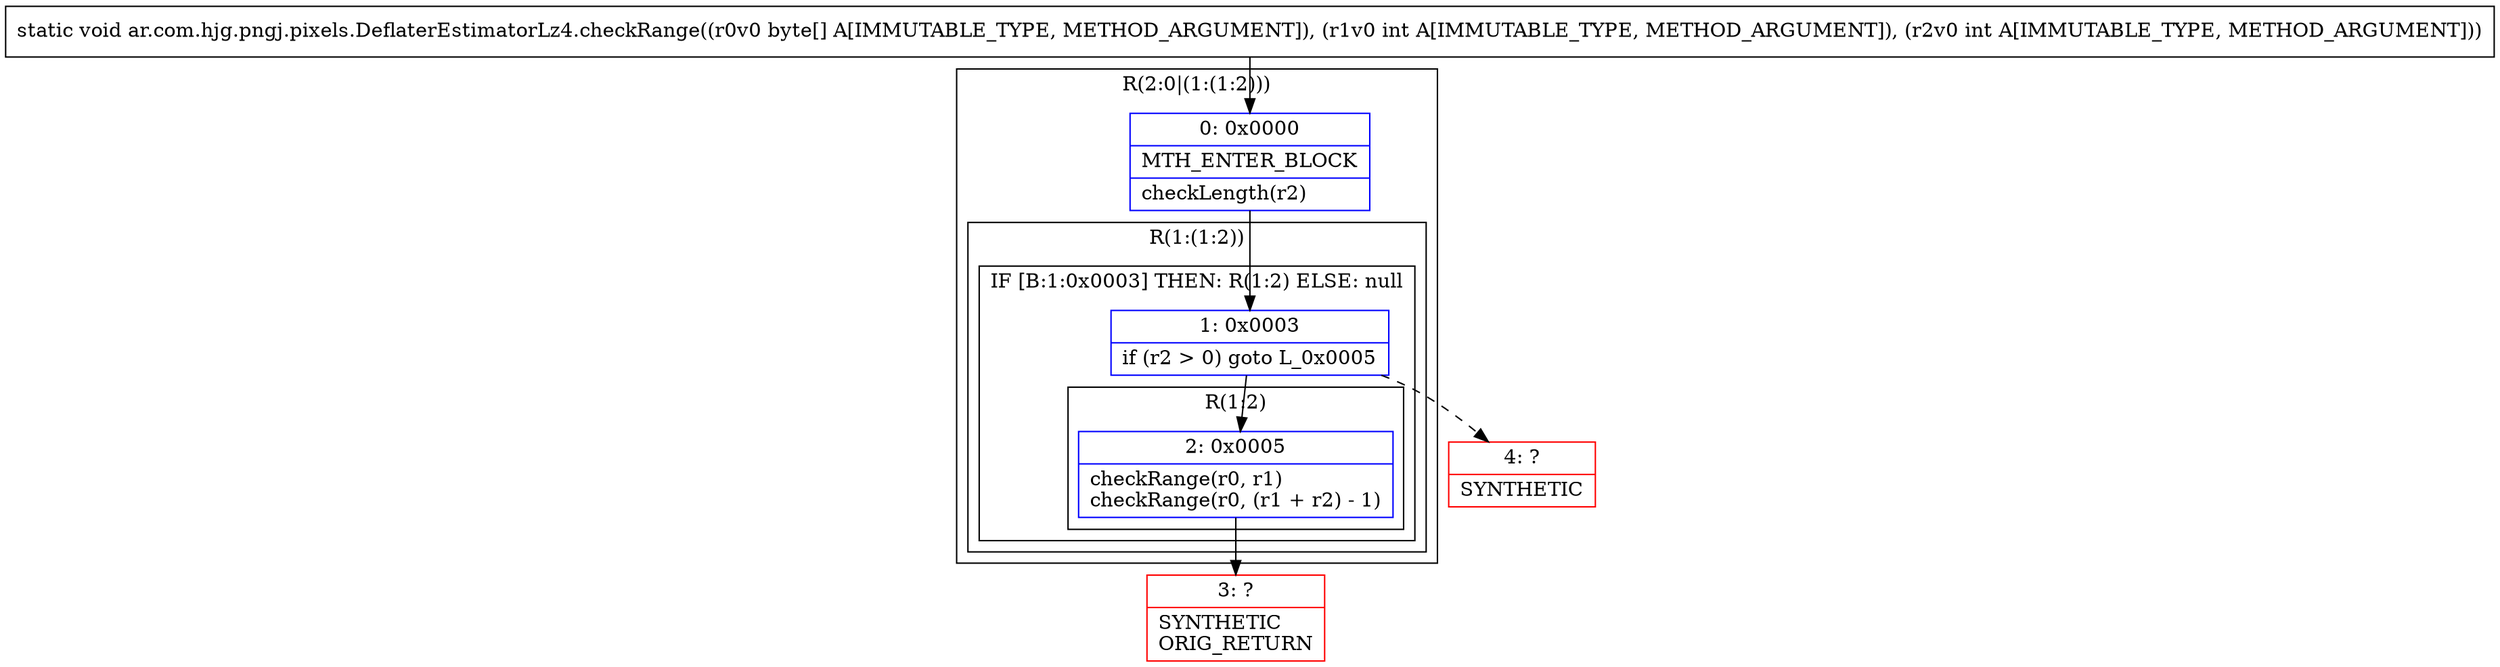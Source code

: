 digraph "CFG forar.com.hjg.pngj.pixels.DeflaterEstimatorLz4.checkRange([BII)V" {
subgraph cluster_Region_558990401 {
label = "R(2:0|(1:(1:2)))";
node [shape=record,color=blue];
Node_0 [shape=record,label="{0\:\ 0x0000|MTH_ENTER_BLOCK\l|checkLength(r2)\l}"];
subgraph cluster_Region_190328380 {
label = "R(1:(1:2))";
node [shape=record,color=blue];
subgraph cluster_IfRegion_1547459338 {
label = "IF [B:1:0x0003] THEN: R(1:2) ELSE: null";
node [shape=record,color=blue];
Node_1 [shape=record,label="{1\:\ 0x0003|if (r2 \> 0) goto L_0x0005\l}"];
subgraph cluster_Region_479900773 {
label = "R(1:2)";
node [shape=record,color=blue];
Node_2 [shape=record,label="{2\:\ 0x0005|checkRange(r0, r1)\lcheckRange(r0, (r1 + r2) \- 1)\l}"];
}
}
}
}
Node_3 [shape=record,color=red,label="{3\:\ ?|SYNTHETIC\lORIG_RETURN\l}"];
Node_4 [shape=record,color=red,label="{4\:\ ?|SYNTHETIC\l}"];
MethodNode[shape=record,label="{static void ar.com.hjg.pngj.pixels.DeflaterEstimatorLz4.checkRange((r0v0 byte[] A[IMMUTABLE_TYPE, METHOD_ARGUMENT]), (r1v0 int A[IMMUTABLE_TYPE, METHOD_ARGUMENT]), (r2v0 int A[IMMUTABLE_TYPE, METHOD_ARGUMENT])) }"];
MethodNode -> Node_0;
Node_0 -> Node_1;
Node_1 -> Node_2;
Node_1 -> Node_4[style=dashed];
Node_2 -> Node_3;
}

